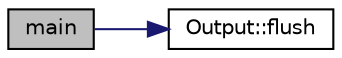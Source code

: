 digraph "main"
{
  edge [fontname="Helvetica",fontsize="10",labelfontname="Helvetica",labelfontsize="10"];
  node [fontname="Helvetica",fontsize="10",shape=record];
  rankdir="LR";
  Node0 [label="main",height=0.2,width=0.4,color="black", fillcolor="grey75", style="filled", fontcolor="black"];
  Node0 -> Node1 [color="midnightblue",fontsize="10",style="solid",fontname="Helvetica"];
  Node1 [label="Output::flush",height=0.2,width=0.4,color="black", fillcolor="white", style="filled",URL="$db/db4/class_output.html#a1fb911f17a0de0ad27f9e44c14852aa3"];
}
